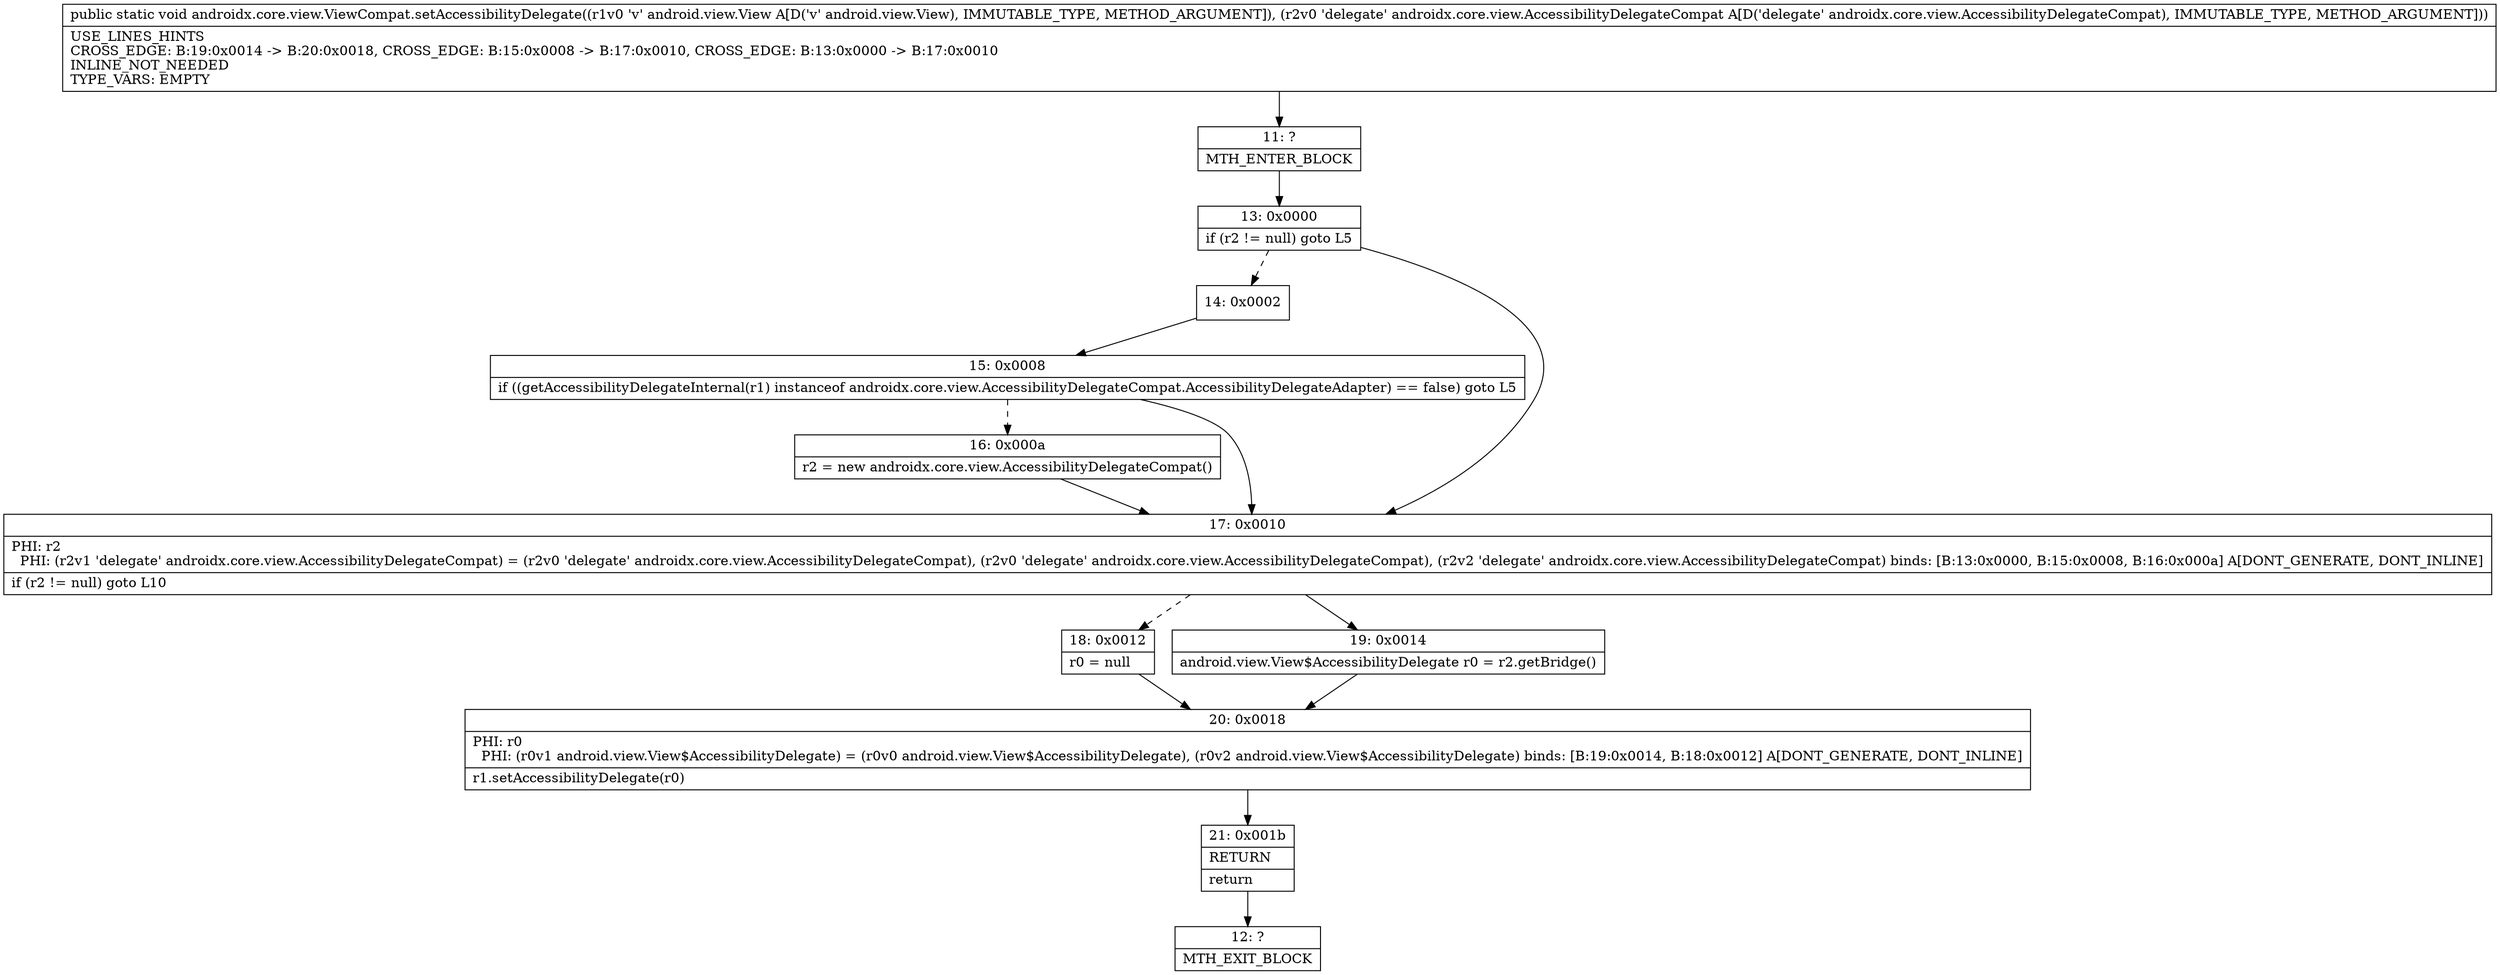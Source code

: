 digraph "CFG forandroidx.core.view.ViewCompat.setAccessibilityDelegate(Landroid\/view\/View;Landroidx\/core\/view\/AccessibilityDelegateCompat;)V" {
Node_11 [shape=record,label="{11\:\ ?|MTH_ENTER_BLOCK\l}"];
Node_13 [shape=record,label="{13\:\ 0x0000|if (r2 != null) goto L5\l}"];
Node_14 [shape=record,label="{14\:\ 0x0002}"];
Node_15 [shape=record,label="{15\:\ 0x0008|if ((getAccessibilityDelegateInternal(r1) instanceof androidx.core.view.AccessibilityDelegateCompat.AccessibilityDelegateAdapter) == false) goto L5\l}"];
Node_16 [shape=record,label="{16\:\ 0x000a|r2 = new androidx.core.view.AccessibilityDelegateCompat()\l}"];
Node_17 [shape=record,label="{17\:\ 0x0010|PHI: r2 \l  PHI: (r2v1 'delegate' androidx.core.view.AccessibilityDelegateCompat) = (r2v0 'delegate' androidx.core.view.AccessibilityDelegateCompat), (r2v0 'delegate' androidx.core.view.AccessibilityDelegateCompat), (r2v2 'delegate' androidx.core.view.AccessibilityDelegateCompat) binds: [B:13:0x0000, B:15:0x0008, B:16:0x000a] A[DONT_GENERATE, DONT_INLINE]\l|if (r2 != null) goto L10\l}"];
Node_18 [shape=record,label="{18\:\ 0x0012|r0 = null\l}"];
Node_20 [shape=record,label="{20\:\ 0x0018|PHI: r0 \l  PHI: (r0v1 android.view.View$AccessibilityDelegate) = (r0v0 android.view.View$AccessibilityDelegate), (r0v2 android.view.View$AccessibilityDelegate) binds: [B:19:0x0014, B:18:0x0012] A[DONT_GENERATE, DONT_INLINE]\l|r1.setAccessibilityDelegate(r0)\l}"];
Node_21 [shape=record,label="{21\:\ 0x001b|RETURN\l|return\l}"];
Node_12 [shape=record,label="{12\:\ ?|MTH_EXIT_BLOCK\l}"];
Node_19 [shape=record,label="{19\:\ 0x0014|android.view.View$AccessibilityDelegate r0 = r2.getBridge()\l}"];
MethodNode[shape=record,label="{public static void androidx.core.view.ViewCompat.setAccessibilityDelegate((r1v0 'v' android.view.View A[D('v' android.view.View), IMMUTABLE_TYPE, METHOD_ARGUMENT]), (r2v0 'delegate' androidx.core.view.AccessibilityDelegateCompat A[D('delegate' androidx.core.view.AccessibilityDelegateCompat), IMMUTABLE_TYPE, METHOD_ARGUMENT]))  | USE_LINES_HINTS\lCROSS_EDGE: B:19:0x0014 \-\> B:20:0x0018, CROSS_EDGE: B:15:0x0008 \-\> B:17:0x0010, CROSS_EDGE: B:13:0x0000 \-\> B:17:0x0010\lINLINE_NOT_NEEDED\lTYPE_VARS: EMPTY\l}"];
MethodNode -> Node_11;Node_11 -> Node_13;
Node_13 -> Node_14[style=dashed];
Node_13 -> Node_17;
Node_14 -> Node_15;
Node_15 -> Node_16[style=dashed];
Node_15 -> Node_17;
Node_16 -> Node_17;
Node_17 -> Node_18[style=dashed];
Node_17 -> Node_19;
Node_18 -> Node_20;
Node_20 -> Node_21;
Node_21 -> Node_12;
Node_19 -> Node_20;
}


